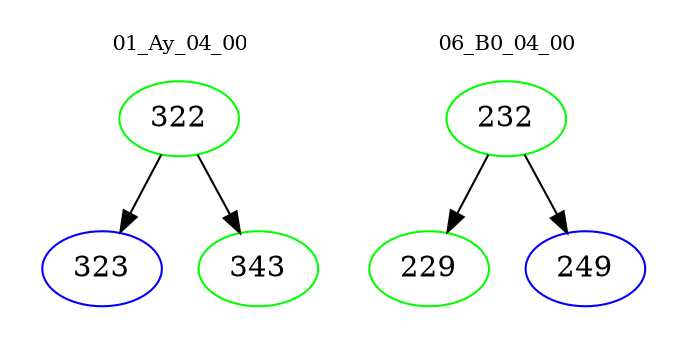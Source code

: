 digraph{
subgraph cluster_0 {
color = white
label = "01_Ay_04_00";
fontsize=10;
T0_322 [label="322", color="green"]
T0_322 -> T0_323 [color="black"]
T0_323 [label="323", color="blue"]
T0_322 -> T0_343 [color="black"]
T0_343 [label="343", color="green"]
}
subgraph cluster_1 {
color = white
label = "06_B0_04_00";
fontsize=10;
T1_232 [label="232", color="green"]
T1_232 -> T1_229 [color="black"]
T1_229 [label="229", color="green"]
T1_232 -> T1_249 [color="black"]
T1_249 [label="249", color="blue"]
}
}
